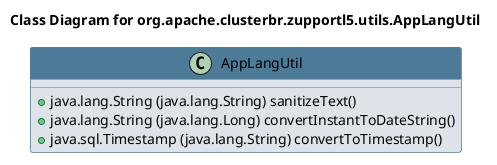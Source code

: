 @startuml 
skinparam class { 
 BackgroundColor #DEE3E9 
 ArrowColor #4D7A97 
 BorderColor #4D7A97 
}
left to right direction 
title Class Diagram for org.apache.clusterbr.zupportl5.utils.AppLangUtil
skinparam titleBackgroundColor White
skinparam classHeaderBackgroundColor #4D7A97 
skinparam stereotypeCBackgroundColor #F8981D 

class AppLangUtil {
 + java.lang.String (java.lang.String) sanitizeText()
 + java.lang.String (java.lang.Long) convertInstantToDateString()
 + java.sql.Timestamp (java.lang.String) convertToTimestamp()
}
@enduml